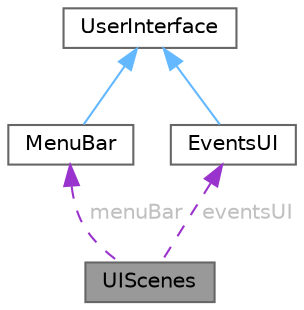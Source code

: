 digraph "UIScenes"
{
 // LATEX_PDF_SIZE
  bgcolor="transparent";
  edge [fontname=Helvetica,fontsize=10,labelfontname=Helvetica,labelfontsize=10];
  node [fontname=Helvetica,fontsize=10,shape=box,height=0.2,width=0.4];
  Node1 [id="Node000001",label="UIScenes",height=0.2,width=0.4,color="gray40", fillcolor="grey60", style="filled", fontcolor="black",tooltip=" "];
  Node2 -> Node1 [id="edge5_Node000001_Node000002",dir="back",color="darkorchid3",style="dashed",tooltip=" ",label=" menuBar",fontcolor="grey" ];
  Node2 [id="Node000002",label="MenuBar",height=0.2,width=0.4,color="gray40", fillcolor="white", style="filled",URL="$class_menu_bar.html",tooltip=" "];
  Node3 -> Node2 [id="edge6_Node000002_Node000003",dir="back",color="steelblue1",style="solid",tooltip=" "];
  Node3 [id="Node000003",label="UserInterface",height=0.2,width=0.4,color="gray40", fillcolor="white", style="filled",URL="$class_user_interface.html",tooltip=" "];
  Node4 -> Node1 [id="edge7_Node000001_Node000004",dir="back",color="darkorchid3",style="dashed",tooltip=" ",label=" eventsUI",fontcolor="grey" ];
  Node4 [id="Node000004",label="EventsUI",height=0.2,width=0.4,color="gray40", fillcolor="white", style="filled",URL="$class_events_u_i.html",tooltip=" "];
  Node3 -> Node4 [id="edge8_Node000004_Node000003",dir="back",color="steelblue1",style="solid",tooltip=" "];
}

